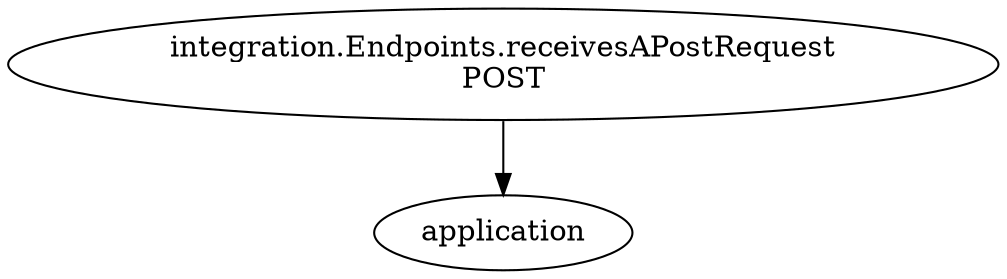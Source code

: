 digraph G {
  "0" [label="integration.Endpoints.receivesAPostRequest\nPOST"]

  "0" -> "application"
}